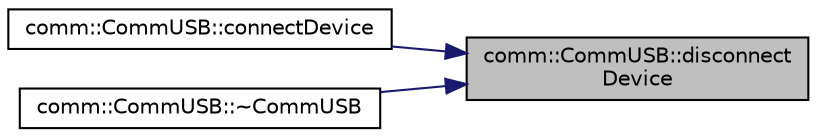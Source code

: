 digraph "comm::CommUSB::disconnectDevice"
{
 // LATEX_PDF_SIZE
  edge [fontname="Helvetica",fontsize="10",labelfontname="Helvetica",labelfontsize="10"];
  node [fontname="Helvetica",fontsize="10",shape=record];
  rankdir="RL";
  Node1 [label="comm::CommUSB::disconnect\lDevice",height=0.2,width=0.4,color="black", fillcolor="grey75", style="filled", fontcolor="black",tooltip="Disconnect from USB device."];
  Node1 -> Node2 [dir="back",color="midnightblue",fontsize="10",style="solid",fontname="Helvetica"];
  Node2 [label="comm::CommUSB::connectDevice",height=0.2,width=0.4,color="black", fillcolor="white", style="filled",URL="$classcomm_1_1_comm_u_s_b.html#a044f3b6d1aa9b36dc9cd21fe92a9c65c",tooltip="Implementation for USB, connect to device as set in the Ctor."];
  Node1 -> Node3 [dir="back",color="midnightblue",fontsize="10",style="solid",fontname="Helvetica"];
  Node3 [label="comm::CommUSB::~CommUSB",height=0.2,width=0.4,color="black", fillcolor="white", style="filled",URL="$classcomm_1_1_comm_u_s_b.html#a680fd2b00288a6225b250cd7f4aeb132",tooltip="Disconnect from device and destroy the Comm USB object."];
}
